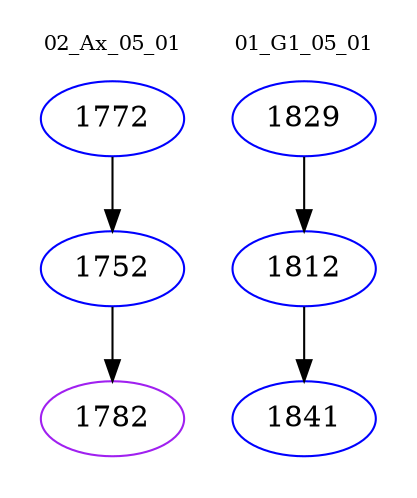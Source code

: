 digraph{
subgraph cluster_0 {
color = white
label = "02_Ax_05_01";
fontsize=10;
T0_1772 [label="1772", color="blue"]
T0_1772 -> T0_1752 [color="black"]
T0_1752 [label="1752", color="blue"]
T0_1752 -> T0_1782 [color="black"]
T0_1782 [label="1782", color="purple"]
}
subgraph cluster_1 {
color = white
label = "01_G1_05_01";
fontsize=10;
T1_1829 [label="1829", color="blue"]
T1_1829 -> T1_1812 [color="black"]
T1_1812 [label="1812", color="blue"]
T1_1812 -> T1_1841 [color="black"]
T1_1841 [label="1841", color="blue"]
}
}
